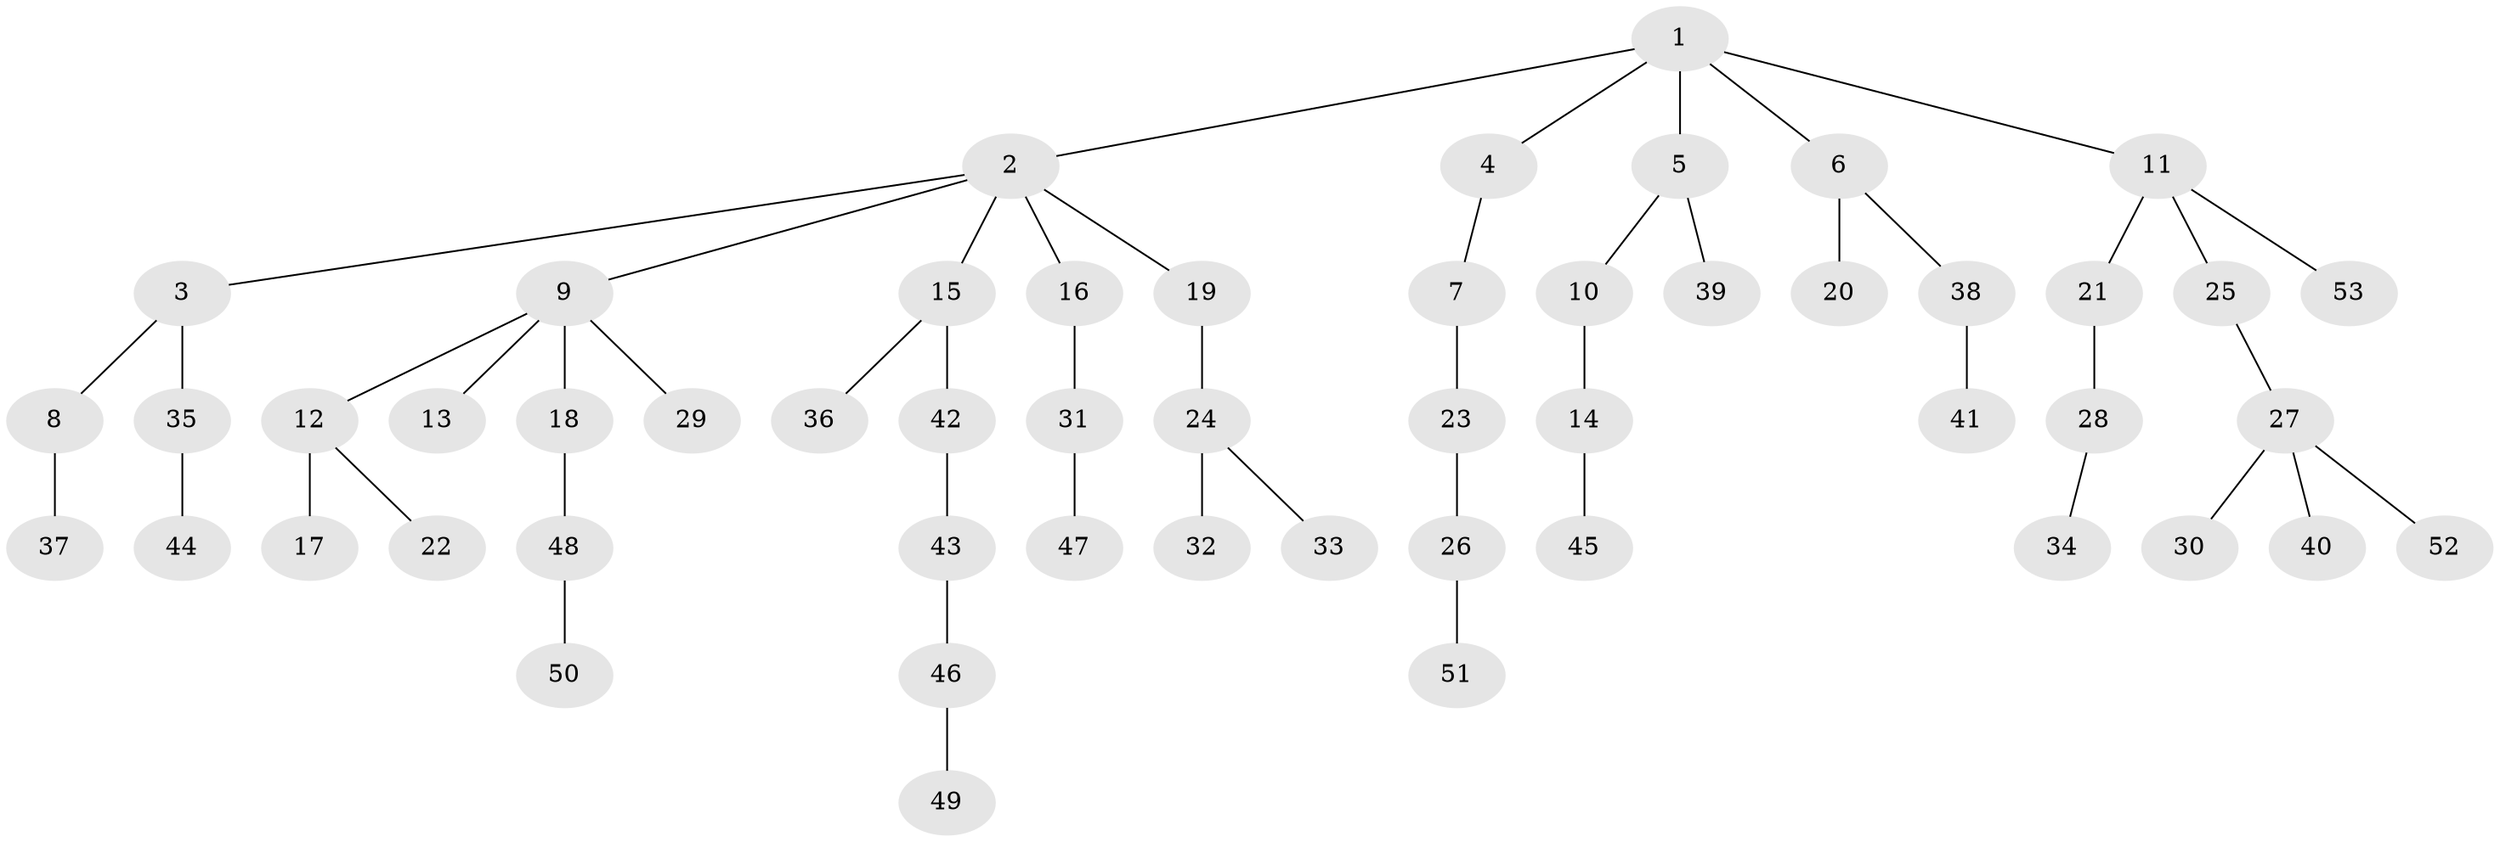 // original degree distribution, {7: 0.02830188679245283, 4: 0.05660377358490566, 3: 0.14150943396226415, 2: 0.2358490566037736, 1: 0.5094339622641509, 6: 0.009433962264150943, 5: 0.018867924528301886}
// Generated by graph-tools (version 1.1) at 2025/37/03/09/25 02:37:03]
// undirected, 53 vertices, 52 edges
graph export_dot {
graph [start="1"]
  node [color=gray90,style=filled];
  1;
  2;
  3;
  4;
  5;
  6;
  7;
  8;
  9;
  10;
  11;
  12;
  13;
  14;
  15;
  16;
  17;
  18;
  19;
  20;
  21;
  22;
  23;
  24;
  25;
  26;
  27;
  28;
  29;
  30;
  31;
  32;
  33;
  34;
  35;
  36;
  37;
  38;
  39;
  40;
  41;
  42;
  43;
  44;
  45;
  46;
  47;
  48;
  49;
  50;
  51;
  52;
  53;
  1 -- 2 [weight=1.0];
  1 -- 4 [weight=1.0];
  1 -- 5 [weight=1.0];
  1 -- 6 [weight=1.0];
  1 -- 11 [weight=1.0];
  2 -- 3 [weight=1.0];
  2 -- 9 [weight=1.0];
  2 -- 15 [weight=1.0];
  2 -- 16 [weight=1.0];
  2 -- 19 [weight=1.0];
  3 -- 8 [weight=1.0];
  3 -- 35 [weight=1.0];
  4 -- 7 [weight=1.0];
  5 -- 10 [weight=1.0];
  5 -- 39 [weight=1.0];
  6 -- 20 [weight=1.0];
  6 -- 38 [weight=1.0];
  7 -- 23 [weight=2.0];
  8 -- 37 [weight=1.0];
  9 -- 12 [weight=1.0];
  9 -- 13 [weight=1.0];
  9 -- 18 [weight=2.0];
  9 -- 29 [weight=1.0];
  10 -- 14 [weight=1.0];
  11 -- 21 [weight=1.0];
  11 -- 25 [weight=1.0];
  11 -- 53 [weight=1.0];
  12 -- 17 [weight=1.0];
  12 -- 22 [weight=1.0];
  14 -- 45 [weight=1.0];
  15 -- 36 [weight=1.0];
  15 -- 42 [weight=1.0];
  16 -- 31 [weight=2.0];
  18 -- 48 [weight=1.0];
  19 -- 24 [weight=1.0];
  21 -- 28 [weight=1.0];
  23 -- 26 [weight=1.0];
  24 -- 32 [weight=1.0];
  24 -- 33 [weight=1.0];
  25 -- 27 [weight=1.0];
  26 -- 51 [weight=1.0];
  27 -- 30 [weight=1.0];
  27 -- 40 [weight=1.0];
  27 -- 52 [weight=1.0];
  28 -- 34 [weight=1.0];
  31 -- 47 [weight=1.0];
  35 -- 44 [weight=1.0];
  38 -- 41 [weight=1.0];
  42 -- 43 [weight=1.0];
  43 -- 46 [weight=1.0];
  46 -- 49 [weight=1.0];
  48 -- 50 [weight=1.0];
}
